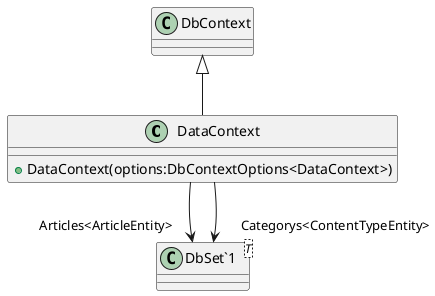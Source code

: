 @startuml
class DataContext {
    + DataContext(options:DbContextOptions<DataContext>)
}
class "DbSet`1"<T> {
}
DbContext <|-- DataContext
DataContext --> "Articles<ArticleEntity>" "DbSet`1"
DataContext --> "Categorys<ContentTypeEntity>" "DbSet`1"
@enduml
